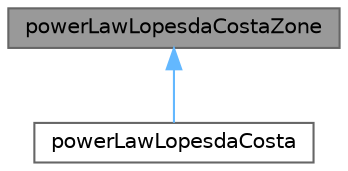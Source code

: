 digraph "powerLawLopesdaCostaZone"
{
 // LATEX_PDF_SIZE
  bgcolor="transparent";
  edge [fontname=Helvetica,fontsize=10,labelfontname=Helvetica,labelfontsize=10];
  node [fontname=Helvetica,fontsize=10,shape=box,height=0.2,width=0.4];
  Node1 [id="Node000001",label="powerLawLopesdaCostaZone",height=0.2,width=0.4,color="gray40", fillcolor="grey60", style="filled", fontcolor="black",tooltip=" "];
  Node1 -> Node2 [id="edge1_Node000001_Node000002",dir="back",color="steelblue1",style="solid",tooltip=" "];
  Node2 [id="Node000002",label="powerLawLopesdaCosta",height=0.2,width=0.4,color="gray40", fillcolor="white", style="filled",URL="$classFoam_1_1porosityModels_1_1powerLawLopesdaCosta.html",tooltip="Variant of the power law porosity model with spatially varying drag coefficient."];
}
